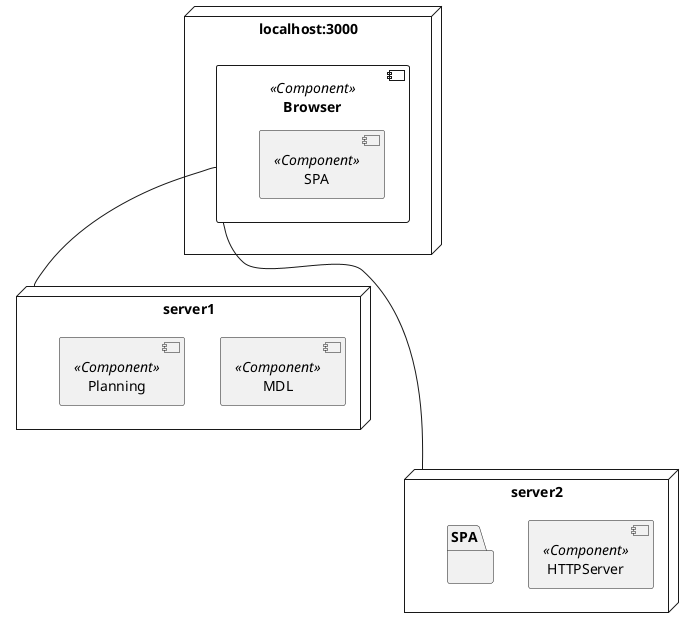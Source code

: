 @startuml diagram
top to bottom direction

node localhost:3000 as LH {
 component Browser <<Component>> {
    component SPA <<Component>> {
    }
 }
}
node server1 as S1 {
  component MDL <<Component>> {
  }
  component Planning <<Component>> {
  }
}

node server2 as S2 {
  component HTTPServer <<Component>> {
  }
  package SPA {
  }
}

Browser -- S1 
Browser --- S2
@enduml